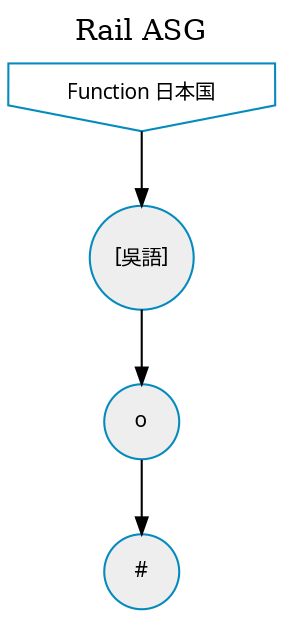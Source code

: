 digraph G {
	node [shape="circle",fontname=Courir,fontsize=10,style=filled,penwidth=1,fillcolor="#EEEEEE",color="#048ABD"]
	edge [color="#000000", arrowsize="0.8", fontsize=10, decorate=true]
	labelloc="t";
	label="Rail ASG";
	rankdir="TL";

	func日本国 [shape="invhouse",fillcolor="none",label="Function 日本国"]
	func日本国 -> 1
	1 [label="[吳語]"]
	1 -> 2
	2 [label="o"]
	2 -> 3
	3 [label="#"]
}